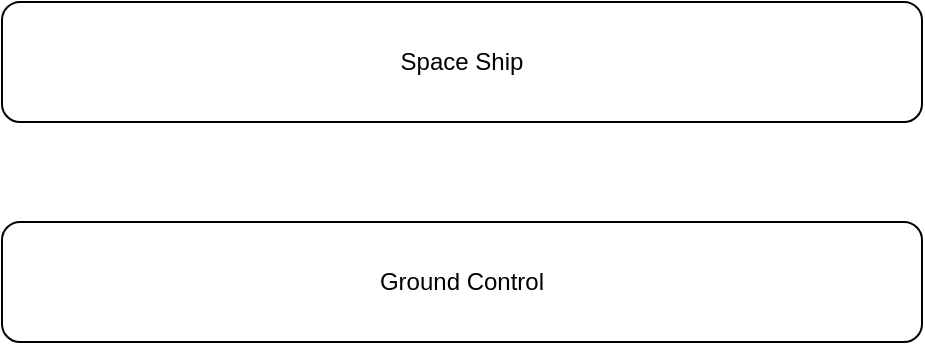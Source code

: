 <mxfile version="24.7.5">
  <diagram name="Page-1" id="zINM_NtTZd1R49-j_S16">
    <mxGraphModel dx="1411" dy="706" grid="1" gridSize="10" guides="1" tooltips="1" connect="1" arrows="1" fold="1" page="1" pageScale="1" pageWidth="850" pageHeight="1100" math="0" shadow="0">
      <root>
        <mxCell id="0" />
        <mxCell id="1" parent="0" />
        <mxCell id="kGD_SeowXvDCUSWnB5k6-1" value="Space Ship" style="rounded=1;whiteSpace=wrap;html=1;" vertex="1" parent="1">
          <mxGeometry x="170" y="280" width="460" height="60" as="geometry" />
        </mxCell>
        <mxCell id="kGD_SeowXvDCUSWnB5k6-3" value="Ground Control" style="rounded=1;whiteSpace=wrap;html=1;" vertex="1" parent="1">
          <mxGeometry x="170" y="390" width="460" height="60" as="geometry" />
        </mxCell>
      </root>
    </mxGraphModel>
  </diagram>
</mxfile>
